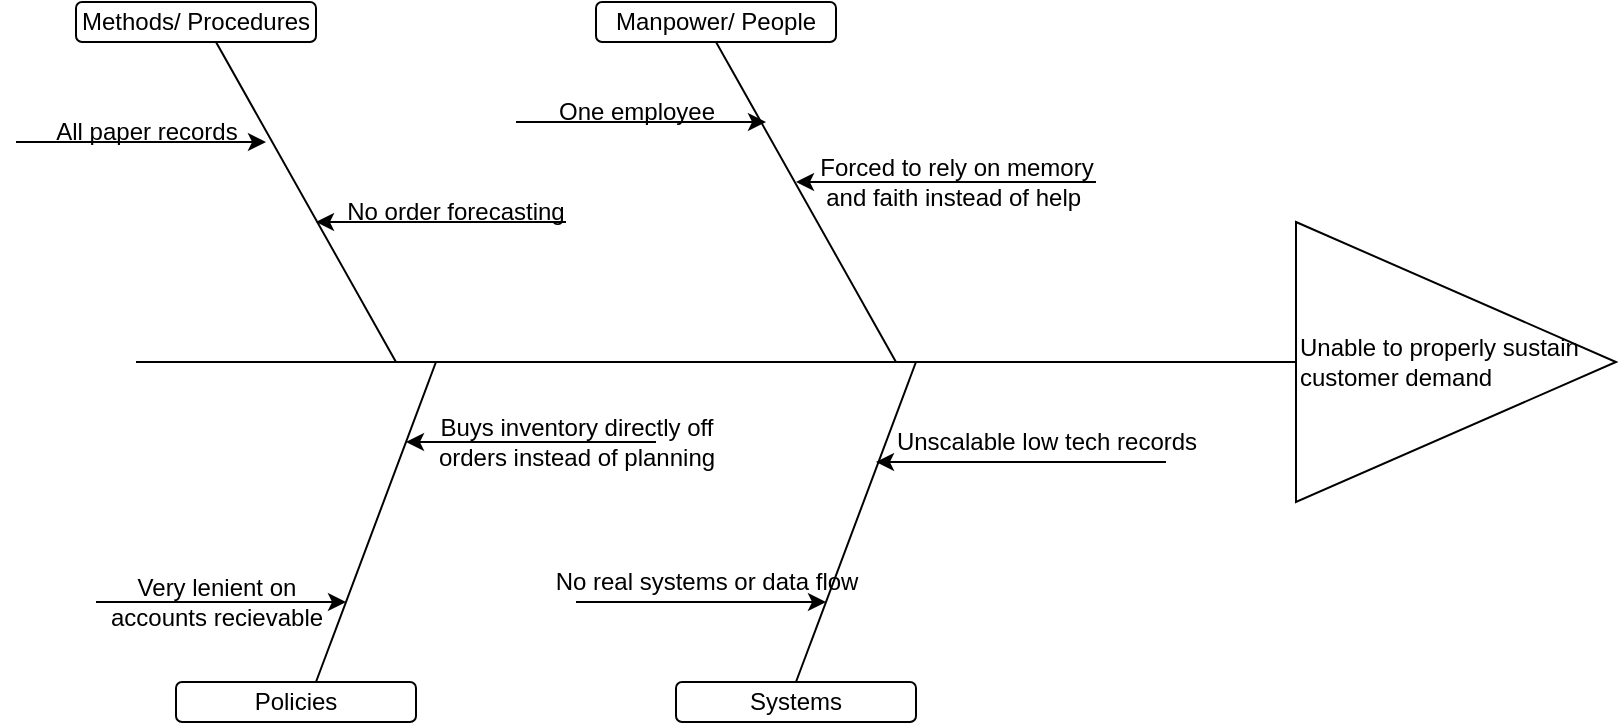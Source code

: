 <mxfile version="20.8.23" type="github">
  <diagram name="Page-1" id="9FUhtp_hNqs_FX48kHJh">
    <mxGraphModel dx="1140" dy="733" grid="1" gridSize="10" guides="1" tooltips="1" connect="1" arrows="1" fold="1" page="1" pageScale="1" pageWidth="850" pageHeight="1100" math="0" shadow="0">
      <root>
        <mxCell id="0" />
        <mxCell id="1" parent="0" />
        <mxCell id="FSn7AnIf5gxK5fNVU5nX-1" value="" style="endArrow=none;html=1;rounded=0;" edge="1" parent="1" target="FSn7AnIf5gxK5fNVU5nX-27">
          <mxGeometry width="50" height="50" relative="1" as="geometry">
            <mxPoint x="110" y="320" as="sourcePoint" />
            <mxPoint x="650" y="320" as="targetPoint" />
          </mxGeometry>
        </mxCell>
        <mxCell id="FSn7AnIf5gxK5fNVU5nX-2" value="" style="endArrow=none;html=1;rounded=0;" edge="1" parent="1">
          <mxGeometry width="50" height="50" relative="1" as="geometry">
            <mxPoint x="240" y="320" as="sourcePoint" />
            <mxPoint x="150" y="160" as="targetPoint" />
          </mxGeometry>
        </mxCell>
        <mxCell id="FSn7AnIf5gxK5fNVU5nX-3" value="" style="endArrow=none;html=1;rounded=0;" edge="1" parent="1">
          <mxGeometry width="50" height="50" relative="1" as="geometry">
            <mxPoint x="490" y="320" as="sourcePoint" />
            <mxPoint x="400" y="160" as="targetPoint" />
          </mxGeometry>
        </mxCell>
        <mxCell id="FSn7AnIf5gxK5fNVU5nX-4" value="" style="endArrow=none;html=1;rounded=0;" edge="1" parent="1">
          <mxGeometry width="50" height="50" relative="1" as="geometry">
            <mxPoint x="200" y="480" as="sourcePoint" />
            <mxPoint x="260" y="320" as="targetPoint" />
          </mxGeometry>
        </mxCell>
        <mxCell id="FSn7AnIf5gxK5fNVU5nX-5" value="" style="endArrow=none;html=1;rounded=0;" edge="1" parent="1">
          <mxGeometry width="50" height="50" relative="1" as="geometry">
            <mxPoint x="440" y="480" as="sourcePoint" />
            <mxPoint x="500" y="320" as="targetPoint" />
          </mxGeometry>
        </mxCell>
        <mxCell id="FSn7AnIf5gxK5fNVU5nX-6" value="Methods/ Procedures" style="rounded=1;whiteSpace=wrap;html=1;" vertex="1" parent="1">
          <mxGeometry x="80" y="140" width="120" height="20" as="geometry" />
        </mxCell>
        <mxCell id="FSn7AnIf5gxK5fNVU5nX-7" value="Manpower/ People" style="rounded=1;whiteSpace=wrap;html=1;" vertex="1" parent="1">
          <mxGeometry x="340" y="140" width="120" height="20" as="geometry" />
        </mxCell>
        <mxCell id="FSn7AnIf5gxK5fNVU5nX-8" value="Policies" style="rounded=1;whiteSpace=wrap;html=1;" vertex="1" parent="1">
          <mxGeometry x="130" y="480" width="120" height="20" as="geometry" />
        </mxCell>
        <mxCell id="FSn7AnIf5gxK5fNVU5nX-9" value="Systems" style="rounded=1;whiteSpace=wrap;html=1;" vertex="1" parent="1">
          <mxGeometry x="380" y="480" width="120" height="20" as="geometry" />
        </mxCell>
        <mxCell id="FSn7AnIf5gxK5fNVU5nX-10" value="" style="endArrow=classic;html=1;rounded=0;" edge="1" parent="1">
          <mxGeometry width="50" height="50" relative="1" as="geometry">
            <mxPoint x="50" y="210" as="sourcePoint" />
            <mxPoint x="175" y="210" as="targetPoint" />
          </mxGeometry>
        </mxCell>
        <mxCell id="FSn7AnIf5gxK5fNVU5nX-11" value="All paper records" style="text;html=1;align=center;verticalAlign=middle;resizable=0;points=[];autosize=1;strokeColor=none;fillColor=none;" vertex="1" parent="1">
          <mxGeometry x="60" y="190" width="110" height="30" as="geometry" />
        </mxCell>
        <mxCell id="FSn7AnIf5gxK5fNVU5nX-12" value="" style="endArrow=classic;html=1;rounded=0;" edge="1" parent="1">
          <mxGeometry width="50" height="50" relative="1" as="geometry">
            <mxPoint x="325" y="250" as="sourcePoint" />
            <mxPoint x="200" y="250" as="targetPoint" />
          </mxGeometry>
        </mxCell>
        <mxCell id="FSn7AnIf5gxK5fNVU5nX-13" value="No order forecasting" style="text;html=1;strokeColor=none;fillColor=none;align=center;verticalAlign=middle;whiteSpace=wrap;rounded=0;" vertex="1" parent="1">
          <mxGeometry x="210" y="230" width="120" height="30" as="geometry" />
        </mxCell>
        <mxCell id="FSn7AnIf5gxK5fNVU5nX-14" value="" style="endArrow=classic;html=1;rounded=0;" edge="1" parent="1">
          <mxGeometry width="50" height="50" relative="1" as="geometry">
            <mxPoint x="300" y="200" as="sourcePoint" />
            <mxPoint x="425" y="200" as="targetPoint" />
          </mxGeometry>
        </mxCell>
        <mxCell id="FSn7AnIf5gxK5fNVU5nX-15" value="One employee" style="text;html=1;align=center;verticalAlign=middle;resizable=0;points=[];autosize=1;strokeColor=none;fillColor=none;" vertex="1" parent="1">
          <mxGeometry x="310" y="180" width="100" height="30" as="geometry" />
        </mxCell>
        <mxCell id="FSn7AnIf5gxK5fNVU5nX-17" value="" style="endArrow=classic;html=1;rounded=0;" edge="1" parent="1">
          <mxGeometry width="50" height="50" relative="1" as="geometry">
            <mxPoint x="590" y="230" as="sourcePoint" />
            <mxPoint x="440" y="230" as="targetPoint" />
          </mxGeometry>
        </mxCell>
        <mxCell id="FSn7AnIf5gxK5fNVU5nX-18" value="Forced to rely on memory &lt;br&gt;and faith instead of help&amp;nbsp;" style="text;html=1;align=center;verticalAlign=middle;resizable=0;points=[];autosize=1;strokeColor=none;fillColor=none;" vertex="1" parent="1">
          <mxGeometry x="440" y="210" width="160" height="40" as="geometry" />
        </mxCell>
        <mxCell id="FSn7AnIf5gxK5fNVU5nX-19" value="" style="endArrow=classic;html=1;rounded=0;" edge="1" parent="1">
          <mxGeometry width="50" height="50" relative="1" as="geometry">
            <mxPoint x="90" y="440" as="sourcePoint" />
            <mxPoint x="215" y="440" as="targetPoint" />
          </mxGeometry>
        </mxCell>
        <mxCell id="FSn7AnIf5gxK5fNVU5nX-20" value="" style="endArrow=classic;html=1;rounded=0;" edge="1" parent="1">
          <mxGeometry width="50" height="50" relative="1" as="geometry">
            <mxPoint x="330" y="440" as="sourcePoint" />
            <mxPoint x="455" y="440" as="targetPoint" />
          </mxGeometry>
        </mxCell>
        <mxCell id="FSn7AnIf5gxK5fNVU5nX-21" value="" style="endArrow=classic;html=1;rounded=0;" edge="1" parent="1">
          <mxGeometry width="50" height="50" relative="1" as="geometry">
            <mxPoint x="625" y="370" as="sourcePoint" />
            <mxPoint x="480" y="370" as="targetPoint" />
          </mxGeometry>
        </mxCell>
        <mxCell id="FSn7AnIf5gxK5fNVU5nX-22" value="" style="endArrow=classic;html=1;rounded=0;" edge="1" parent="1">
          <mxGeometry width="50" height="50" relative="1" as="geometry">
            <mxPoint x="370" y="360" as="sourcePoint" />
            <mxPoint x="245" y="360" as="targetPoint" />
          </mxGeometry>
        </mxCell>
        <mxCell id="FSn7AnIf5gxK5fNVU5nX-23" value="Very lenient on &lt;br&gt;accounts recievable" style="text;html=1;align=center;verticalAlign=middle;resizable=0;points=[];autosize=1;strokeColor=none;fillColor=none;" vertex="1" parent="1">
          <mxGeometry x="85" y="420" width="130" height="40" as="geometry" />
        </mxCell>
        <mxCell id="FSn7AnIf5gxK5fNVU5nX-24" value="Buys inventory directly off &lt;br&gt;orders&amp;nbsp;instead of planning" style="text;html=1;align=center;verticalAlign=middle;resizable=0;points=[];autosize=1;strokeColor=none;fillColor=none;" vertex="1" parent="1">
          <mxGeometry x="250" y="340" width="160" height="40" as="geometry" />
        </mxCell>
        <mxCell id="FSn7AnIf5gxK5fNVU5nX-25" value="No real systems or data flow" style="text;html=1;align=center;verticalAlign=middle;resizable=0;points=[];autosize=1;strokeColor=none;fillColor=none;" vertex="1" parent="1">
          <mxGeometry x="310" y="415" width="170" height="30" as="geometry" />
        </mxCell>
        <mxCell id="FSn7AnIf5gxK5fNVU5nX-26" value="Unscalable low tech records" style="text;html=1;align=center;verticalAlign=middle;resizable=0;points=[];autosize=1;strokeColor=none;fillColor=none;" vertex="1" parent="1">
          <mxGeometry x="480" y="345" width="170" height="30" as="geometry" />
        </mxCell>
        <mxCell id="FSn7AnIf5gxK5fNVU5nX-27" value="Unable to properly sustain customer demand" style="triangle;whiteSpace=wrap;html=1;align=left;" vertex="1" parent="1">
          <mxGeometry x="690" y="250" width="160" height="140" as="geometry" />
        </mxCell>
      </root>
    </mxGraphModel>
  </diagram>
</mxfile>
